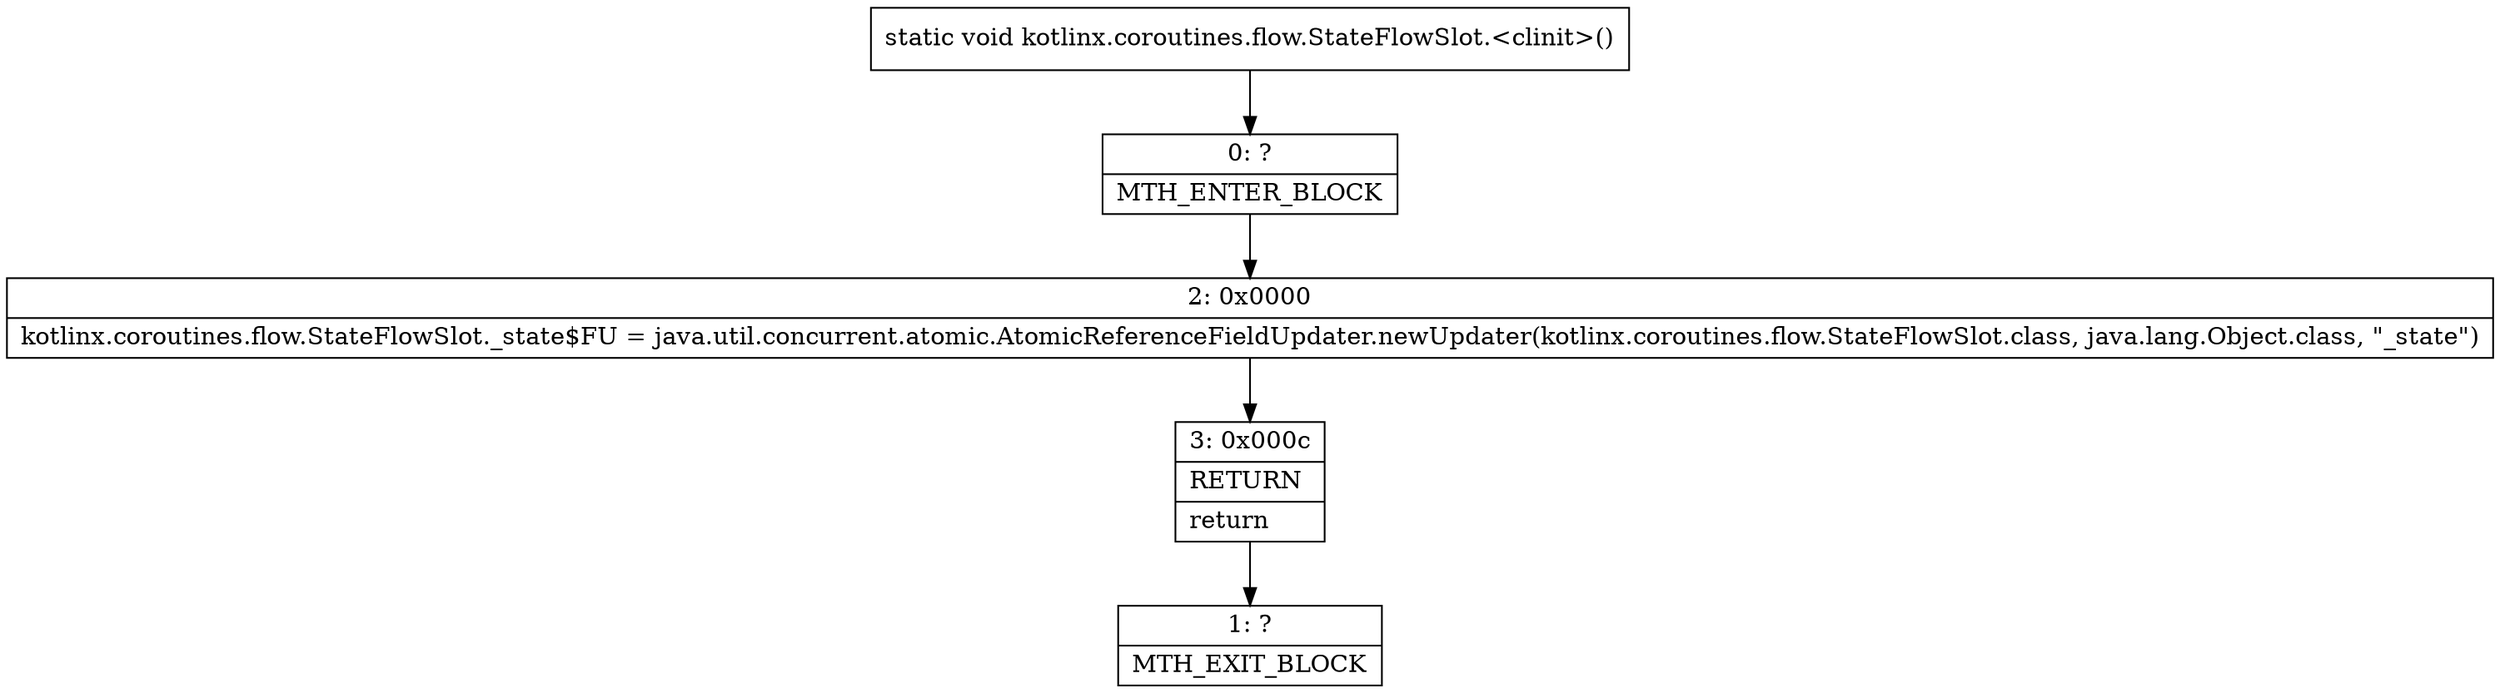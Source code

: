 digraph "CFG forkotlinx.coroutines.flow.StateFlowSlot.\<clinit\>()V" {
Node_0 [shape=record,label="{0\:\ ?|MTH_ENTER_BLOCK\l}"];
Node_2 [shape=record,label="{2\:\ 0x0000|kotlinx.coroutines.flow.StateFlowSlot._state$FU = java.util.concurrent.atomic.AtomicReferenceFieldUpdater.newUpdater(kotlinx.coroutines.flow.StateFlowSlot.class, java.lang.Object.class, \"_state\")\l}"];
Node_3 [shape=record,label="{3\:\ 0x000c|RETURN\l|return\l}"];
Node_1 [shape=record,label="{1\:\ ?|MTH_EXIT_BLOCK\l}"];
MethodNode[shape=record,label="{static void kotlinx.coroutines.flow.StateFlowSlot.\<clinit\>() }"];
MethodNode -> Node_0;Node_0 -> Node_2;
Node_2 -> Node_3;
Node_3 -> Node_1;
}

